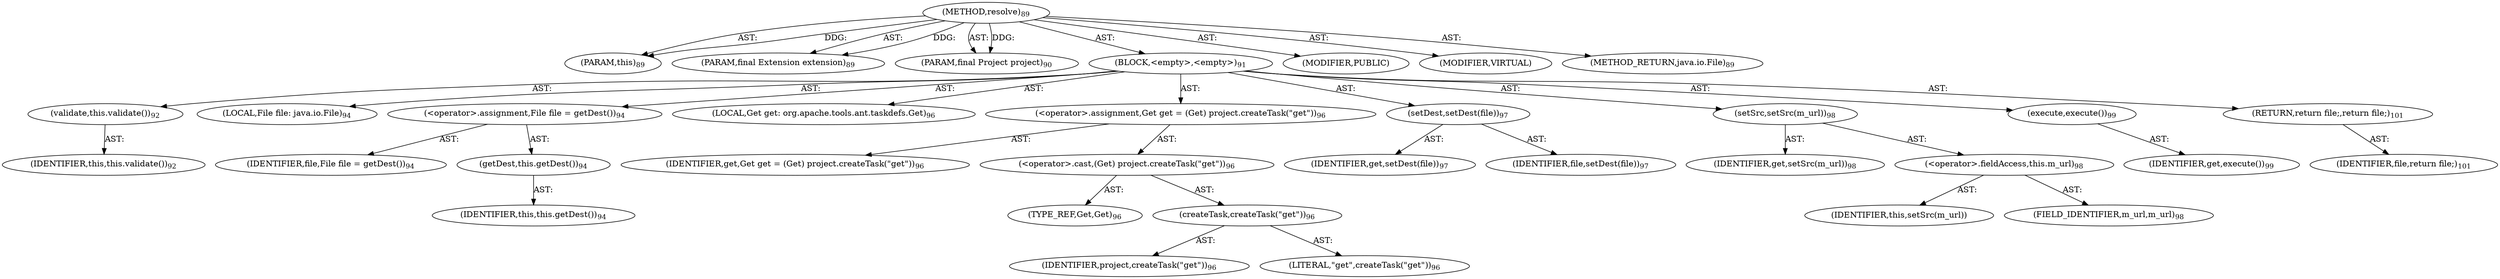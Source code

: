 digraph "resolve" {  
"111669149699" [label = <(METHOD,resolve)<SUB>89</SUB>> ]
"115964116992" [label = <(PARAM,this)<SUB>89</SUB>> ]
"115964116999" [label = <(PARAM,final Extension extension)<SUB>89</SUB>> ]
"115964117000" [label = <(PARAM,final Project project)<SUB>90</SUB>> ]
"25769803779" [label = <(BLOCK,&lt;empty&gt;,&lt;empty&gt;)<SUB>91</SUB>> ]
"30064771078" [label = <(validate,this.validate())<SUB>92</SUB>> ]
"68719476736" [label = <(IDENTIFIER,this,this.validate())<SUB>92</SUB>> ]
"94489280512" [label = <(LOCAL,File file: java.io.File)<SUB>94</SUB>> ]
"30064771079" [label = <(&lt;operator&gt;.assignment,File file = getDest())<SUB>94</SUB>> ]
"68719476744" [label = <(IDENTIFIER,file,File file = getDest())<SUB>94</SUB>> ]
"30064771080" [label = <(getDest,this.getDest())<SUB>94</SUB>> ]
"68719476737" [label = <(IDENTIFIER,this,this.getDest())<SUB>94</SUB>> ]
"94489280513" [label = <(LOCAL,Get get: org.apache.tools.ant.taskdefs.Get)<SUB>96</SUB>> ]
"30064771081" [label = <(&lt;operator&gt;.assignment,Get get = (Get) project.createTask(&quot;get&quot;))<SUB>96</SUB>> ]
"68719476745" [label = <(IDENTIFIER,get,Get get = (Get) project.createTask(&quot;get&quot;))<SUB>96</SUB>> ]
"30064771082" [label = <(&lt;operator&gt;.cast,(Get) project.createTask(&quot;get&quot;))<SUB>96</SUB>> ]
"180388626432" [label = <(TYPE_REF,Get,Get)<SUB>96</SUB>> ]
"30064771083" [label = <(createTask,createTask(&quot;get&quot;))<SUB>96</SUB>> ]
"68719476746" [label = <(IDENTIFIER,project,createTask(&quot;get&quot;))<SUB>96</SUB>> ]
"90194313216" [label = <(LITERAL,&quot;get&quot;,createTask(&quot;get&quot;))<SUB>96</SUB>> ]
"30064771084" [label = <(setDest,setDest(file))<SUB>97</SUB>> ]
"68719476747" [label = <(IDENTIFIER,get,setDest(file))<SUB>97</SUB>> ]
"68719476748" [label = <(IDENTIFIER,file,setDest(file))<SUB>97</SUB>> ]
"30064771085" [label = <(setSrc,setSrc(m_url))<SUB>98</SUB>> ]
"68719476749" [label = <(IDENTIFIER,get,setSrc(m_url))<SUB>98</SUB>> ]
"30064771086" [label = <(&lt;operator&gt;.fieldAccess,this.m_url)<SUB>98</SUB>> ]
"68719476750" [label = <(IDENTIFIER,this,setSrc(m_url))> ]
"55834574851" [label = <(FIELD_IDENTIFIER,m_url,m_url)<SUB>98</SUB>> ]
"30064771087" [label = <(execute,execute())<SUB>99</SUB>> ]
"68719476751" [label = <(IDENTIFIER,get,execute())<SUB>99</SUB>> ]
"146028888064" [label = <(RETURN,return file;,return file;)<SUB>101</SUB>> ]
"68719476752" [label = <(IDENTIFIER,file,return file;)<SUB>101</SUB>> ]
"133143986185" [label = <(MODIFIER,PUBLIC)> ]
"133143986186" [label = <(MODIFIER,VIRTUAL)> ]
"128849018883" [label = <(METHOD_RETURN,java.io.File)<SUB>89</SUB>> ]
  "111669149699" -> "115964116992"  [ label = "AST: "] 
  "111669149699" -> "115964116999"  [ label = "AST: "] 
  "111669149699" -> "115964117000"  [ label = "AST: "] 
  "111669149699" -> "25769803779"  [ label = "AST: "] 
  "111669149699" -> "133143986185"  [ label = "AST: "] 
  "111669149699" -> "133143986186"  [ label = "AST: "] 
  "111669149699" -> "128849018883"  [ label = "AST: "] 
  "25769803779" -> "30064771078"  [ label = "AST: "] 
  "25769803779" -> "94489280512"  [ label = "AST: "] 
  "25769803779" -> "30064771079"  [ label = "AST: "] 
  "25769803779" -> "94489280513"  [ label = "AST: "] 
  "25769803779" -> "30064771081"  [ label = "AST: "] 
  "25769803779" -> "30064771084"  [ label = "AST: "] 
  "25769803779" -> "30064771085"  [ label = "AST: "] 
  "25769803779" -> "30064771087"  [ label = "AST: "] 
  "25769803779" -> "146028888064"  [ label = "AST: "] 
  "30064771078" -> "68719476736"  [ label = "AST: "] 
  "30064771079" -> "68719476744"  [ label = "AST: "] 
  "30064771079" -> "30064771080"  [ label = "AST: "] 
  "30064771080" -> "68719476737"  [ label = "AST: "] 
  "30064771081" -> "68719476745"  [ label = "AST: "] 
  "30064771081" -> "30064771082"  [ label = "AST: "] 
  "30064771082" -> "180388626432"  [ label = "AST: "] 
  "30064771082" -> "30064771083"  [ label = "AST: "] 
  "30064771083" -> "68719476746"  [ label = "AST: "] 
  "30064771083" -> "90194313216"  [ label = "AST: "] 
  "30064771084" -> "68719476747"  [ label = "AST: "] 
  "30064771084" -> "68719476748"  [ label = "AST: "] 
  "30064771085" -> "68719476749"  [ label = "AST: "] 
  "30064771085" -> "30064771086"  [ label = "AST: "] 
  "30064771086" -> "68719476750"  [ label = "AST: "] 
  "30064771086" -> "55834574851"  [ label = "AST: "] 
  "30064771087" -> "68719476751"  [ label = "AST: "] 
  "146028888064" -> "68719476752"  [ label = "AST: "] 
  "111669149699" -> "115964116992"  [ label = "DDG: "] 
  "111669149699" -> "115964116999"  [ label = "DDG: "] 
  "111669149699" -> "115964117000"  [ label = "DDG: "] 
}
